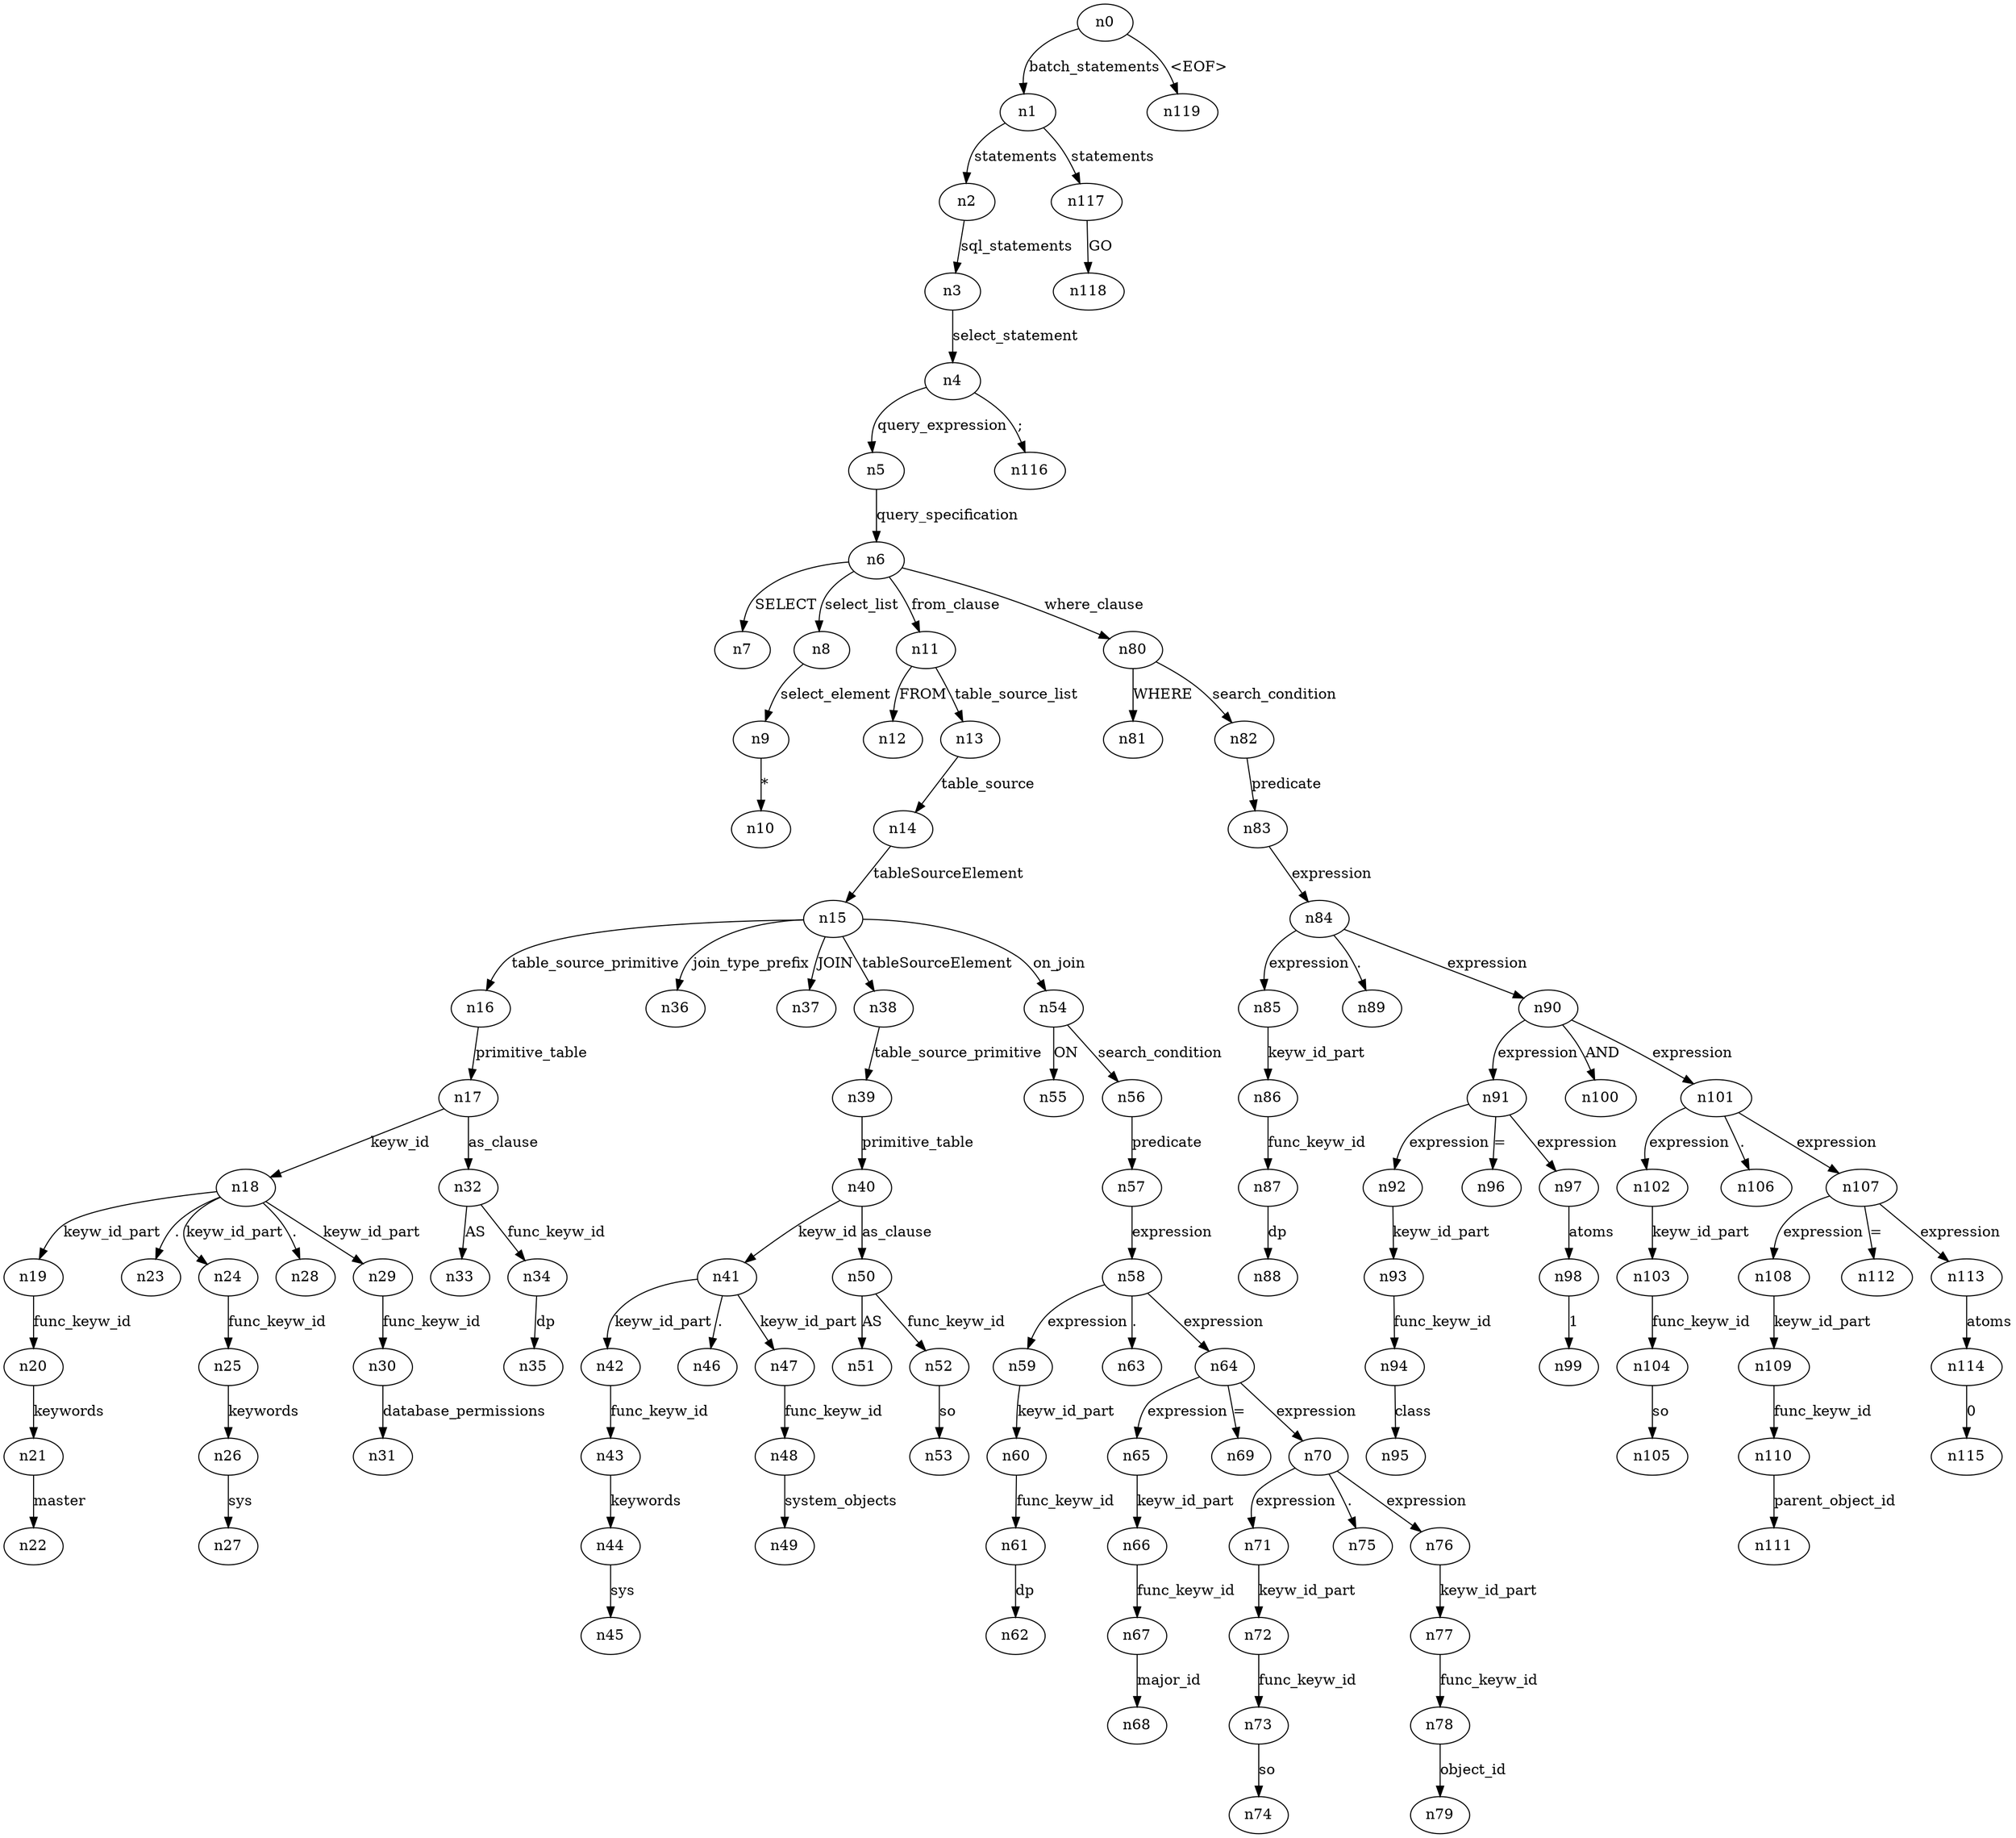 digraph ParseTree {
  n0 -> n1 [label="batch_statements"];
  n1 -> n2 [label="statements"];
  n2 -> n3 [label="sql_statements"];
  n3 -> n4 [label="select_statement"];
  n4 -> n5 [label="query_expression"];
  n5 -> n6 [label="query_specification"];
  n6 -> n7 [label="SELECT"];
  n6 -> n8 [label="select_list"];
  n8 -> n9 [label="select_element"];
  n9 -> n10 [label="*"];
  n6 -> n11 [label="from_clause"];
  n11 -> n12 [label="FROM"];
  n11 -> n13 [label="table_source_list"];
  n13 -> n14 [label="table_source"];
  n14 -> n15 [label="tableSourceElement"];
  n15 -> n16 [label="table_source_primitive"];
  n16 -> n17 [label="primitive_table"];
  n17 -> n18 [label="keyw_id"];
  n18 -> n19 [label="keyw_id_part"];
  n19 -> n20 [label="func_keyw_id"];
  n20 -> n21 [label="keywords"];
  n21 -> n22 [label="master"];
  n18 -> n23 [label="."];
  n18 -> n24 [label="keyw_id_part"];
  n24 -> n25 [label="func_keyw_id"];
  n25 -> n26 [label="keywords"];
  n26 -> n27 [label="sys"];
  n18 -> n28 [label="."];
  n18 -> n29 [label="keyw_id_part"];
  n29 -> n30 [label="func_keyw_id"];
  n30 -> n31 [label="database_permissions"];
  n17 -> n32 [label="as_clause"];
  n32 -> n33 [label="AS"];
  n32 -> n34 [label="func_keyw_id"];
  n34 -> n35 [label="dp"];
  n15 -> n36 [label="join_type_prefix"];
  n15 -> n37 [label="JOIN"];
  n15 -> n38 [label="tableSourceElement"];
  n38 -> n39 [label="table_source_primitive"];
  n39 -> n40 [label="primitive_table"];
  n40 -> n41 [label="keyw_id"];
  n41 -> n42 [label="keyw_id_part"];
  n42 -> n43 [label="func_keyw_id"];
  n43 -> n44 [label="keywords"];
  n44 -> n45 [label="sys"];
  n41 -> n46 [label="."];
  n41 -> n47 [label="keyw_id_part"];
  n47 -> n48 [label="func_keyw_id"];
  n48 -> n49 [label="system_objects"];
  n40 -> n50 [label="as_clause"];
  n50 -> n51 [label="AS"];
  n50 -> n52 [label="func_keyw_id"];
  n52 -> n53 [label="so"];
  n15 -> n54 [label="on_join"];
  n54 -> n55 [label="ON"];
  n54 -> n56 [label="search_condition"];
  n56 -> n57 [label="predicate"];
  n57 -> n58 [label="expression"];
  n58 -> n59 [label="expression"];
  n59 -> n60 [label="keyw_id_part"];
  n60 -> n61 [label="func_keyw_id"];
  n61 -> n62 [label="dp"];
  n58 -> n63 [label="."];
  n58 -> n64 [label="expression"];
  n64 -> n65 [label="expression"];
  n65 -> n66 [label="keyw_id_part"];
  n66 -> n67 [label="func_keyw_id"];
  n67 -> n68 [label="major_id"];
  n64 -> n69 [label="="];
  n64 -> n70 [label="expression"];
  n70 -> n71 [label="expression"];
  n71 -> n72 [label="keyw_id_part"];
  n72 -> n73 [label="func_keyw_id"];
  n73 -> n74 [label="so"];
  n70 -> n75 [label="."];
  n70 -> n76 [label="expression"];
  n76 -> n77 [label="keyw_id_part"];
  n77 -> n78 [label="func_keyw_id"];
  n78 -> n79 [label="object_id"];
  n6 -> n80 [label="where_clause"];
  n80 -> n81 [label="WHERE"];
  n80 -> n82 [label="search_condition"];
  n82 -> n83 [label="predicate"];
  n83 -> n84 [label="expression"];
  n84 -> n85 [label="expression"];
  n85 -> n86 [label="keyw_id_part"];
  n86 -> n87 [label="func_keyw_id"];
  n87 -> n88 [label="dp"];
  n84 -> n89 [label="."];
  n84 -> n90 [label="expression"];
  n90 -> n91 [label="expression"];
  n91 -> n92 [label="expression"];
  n92 -> n93 [label="keyw_id_part"];
  n93 -> n94 [label="func_keyw_id"];
  n94 -> n95 [label="class"];
  n91 -> n96 [label="="];
  n91 -> n97 [label="expression"];
  n97 -> n98 [label="atoms"];
  n98 -> n99 [label="1"];
  n90 -> n100 [label="AND"];
  n90 -> n101 [label="expression"];
  n101 -> n102 [label="expression"];
  n102 -> n103 [label="keyw_id_part"];
  n103 -> n104 [label="func_keyw_id"];
  n104 -> n105 [label="so"];
  n101 -> n106 [label="."];
  n101 -> n107 [label="expression"];
  n107 -> n108 [label="expression"];
  n108 -> n109 [label="keyw_id_part"];
  n109 -> n110 [label="func_keyw_id"];
  n110 -> n111 [label="parent_object_id"];
  n107 -> n112 [label="="];
  n107 -> n113 [label="expression"];
  n113 -> n114 [label="atoms"];
  n114 -> n115 [label="0"];
  n4 -> n116 [label=";"];
  n1 -> n117 [label="statements"];
  n117 -> n118 [label="GO"];
  n0 -> n119 [label="<EOF>"];
}
